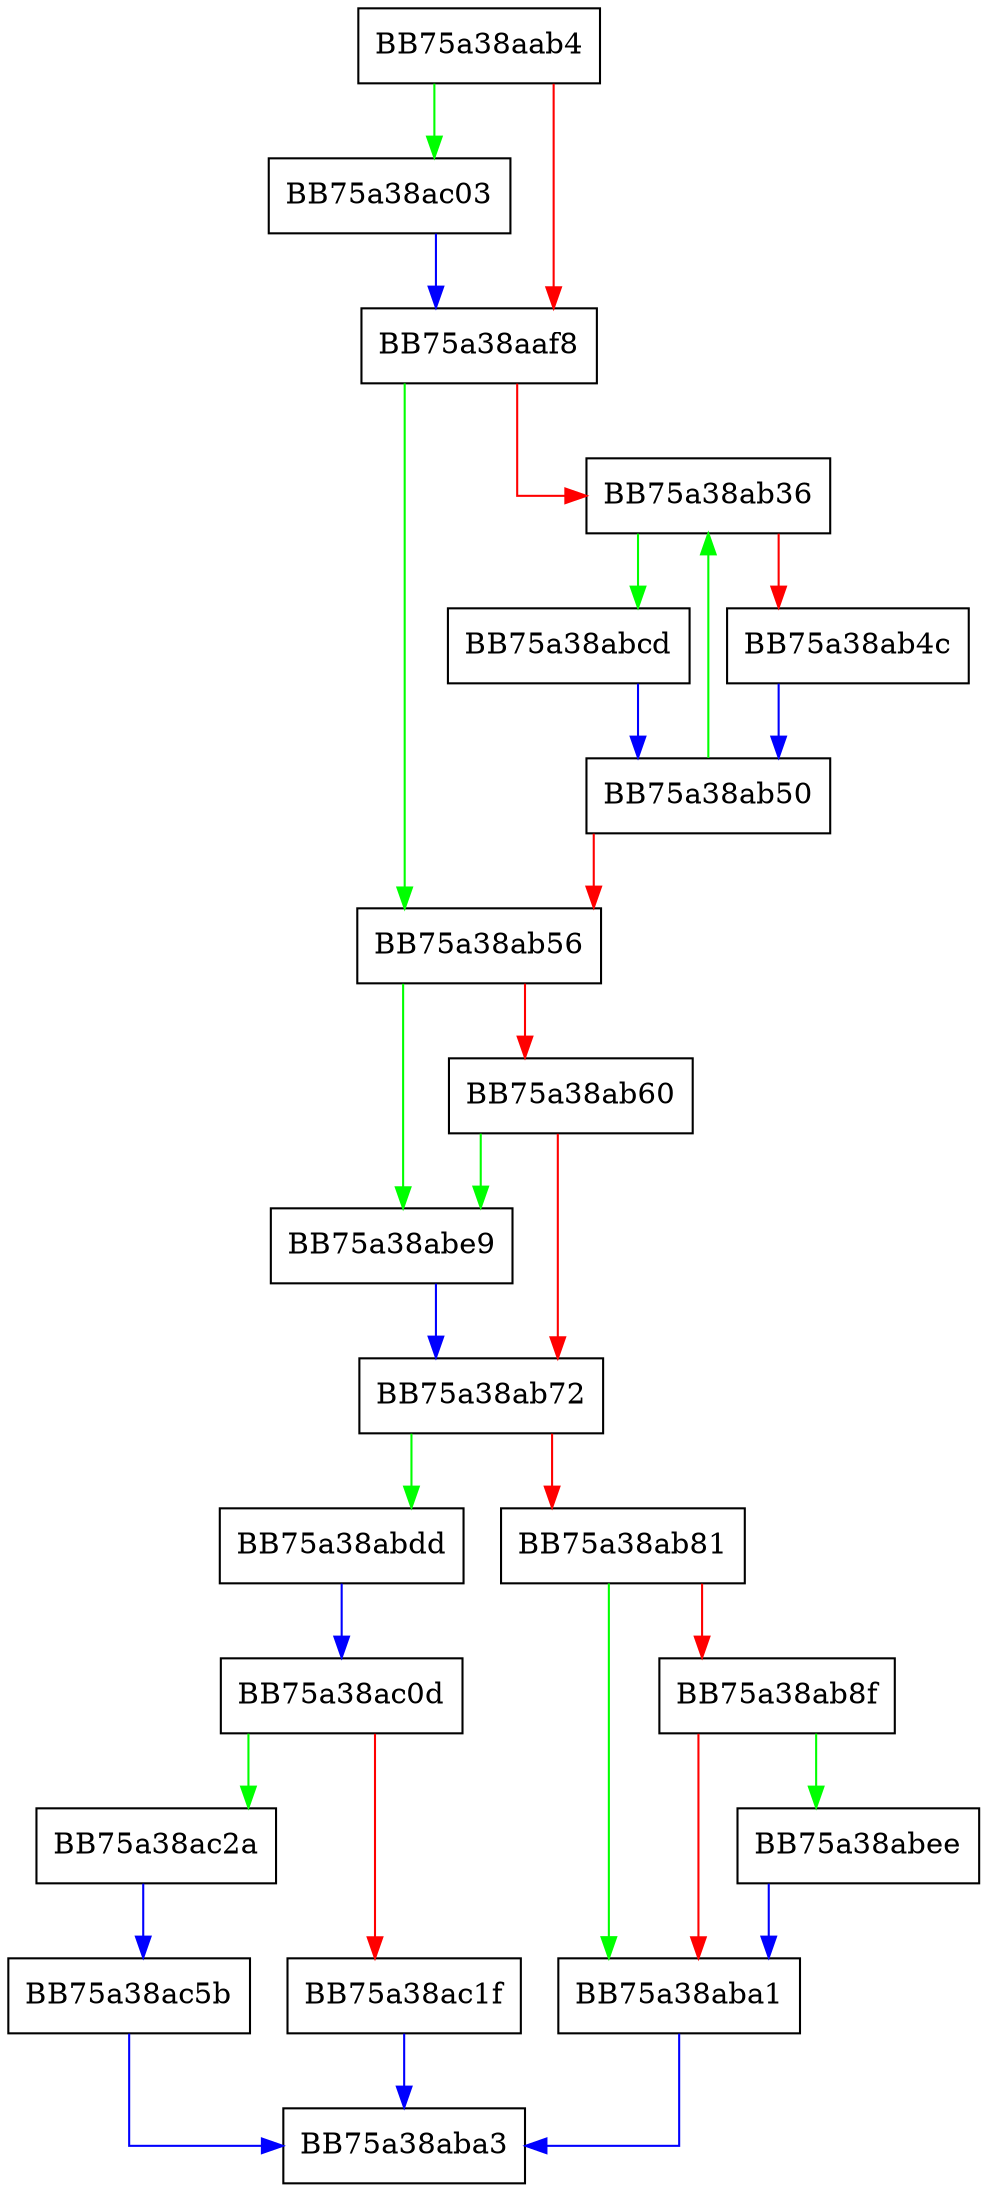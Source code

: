 digraph Lookup {
  node [shape="box"];
  graph [splines=ortho];
  BB75a38aab4 -> BB75a38ac03 [color="green"];
  BB75a38aab4 -> BB75a38aaf8 [color="red"];
  BB75a38aaf8 -> BB75a38ab56 [color="green"];
  BB75a38aaf8 -> BB75a38ab36 [color="red"];
  BB75a38ab36 -> BB75a38abcd [color="green"];
  BB75a38ab36 -> BB75a38ab4c [color="red"];
  BB75a38ab4c -> BB75a38ab50 [color="blue"];
  BB75a38ab50 -> BB75a38ab36 [color="green"];
  BB75a38ab50 -> BB75a38ab56 [color="red"];
  BB75a38ab56 -> BB75a38abe9 [color="green"];
  BB75a38ab56 -> BB75a38ab60 [color="red"];
  BB75a38ab60 -> BB75a38abe9 [color="green"];
  BB75a38ab60 -> BB75a38ab72 [color="red"];
  BB75a38ab72 -> BB75a38abdd [color="green"];
  BB75a38ab72 -> BB75a38ab81 [color="red"];
  BB75a38ab81 -> BB75a38aba1 [color="green"];
  BB75a38ab81 -> BB75a38ab8f [color="red"];
  BB75a38ab8f -> BB75a38abee [color="green"];
  BB75a38ab8f -> BB75a38aba1 [color="red"];
  BB75a38aba1 -> BB75a38aba3 [color="blue"];
  BB75a38abcd -> BB75a38ab50 [color="blue"];
  BB75a38abdd -> BB75a38ac0d [color="blue"];
  BB75a38abe9 -> BB75a38ab72 [color="blue"];
  BB75a38abee -> BB75a38aba1 [color="blue"];
  BB75a38ac03 -> BB75a38aaf8 [color="blue"];
  BB75a38ac0d -> BB75a38ac2a [color="green"];
  BB75a38ac0d -> BB75a38ac1f [color="red"];
  BB75a38ac1f -> BB75a38aba3 [color="blue"];
  BB75a38ac2a -> BB75a38ac5b [color="blue"];
  BB75a38ac5b -> BB75a38aba3 [color="blue"];
}